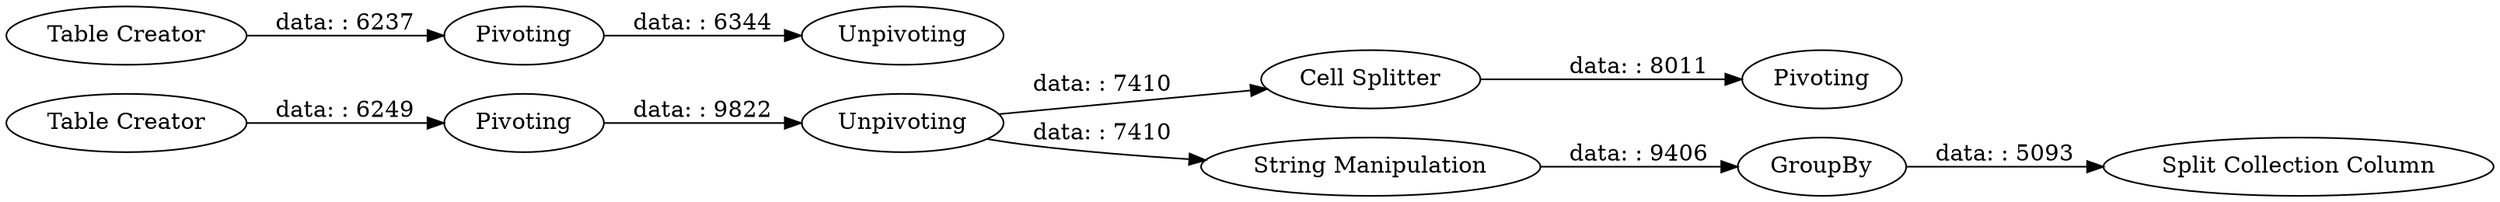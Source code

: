 digraph {
	"-6544639606026758325_271" [label="Cell Splitter"]
	"-6544639606026758325_267" [label=GroupBy]
	"-6544639606026758325_266" [label="String Manipulation"]
	"-6544639606026758325_263" [label=Unpivoting]
	"-6544639606026758325_265" [label=Pivoting]
	"-6544639606026758325_264" [label=Unpivoting]
	"-6544639606026758325_270" [label=Pivoting]
	"-6544639606026758325_261" [label="Table Creator"]
	"-6544639606026758325_268" [label="Split Collection Column"]
	"-6544639606026758325_269" [label="Table Creator"]
	"-6544639606026758325_262" [label=Pivoting]
	"-6544639606026758325_267" -> "-6544639606026758325_268" [label="data: : 5093"]
	"-6544639606026758325_271" -> "-6544639606026758325_270" [label="data: : 8011"]
	"-6544639606026758325_265" -> "-6544639606026758325_264" [label="data: : 6344"]
	"-6544639606026758325_261" -> "-6544639606026758325_265" [label="data: : 6237"]
	"-6544639606026758325_263" -> "-6544639606026758325_266" [label="data: : 7410"]
	"-6544639606026758325_269" -> "-6544639606026758325_262" [label="data: : 6249"]
	"-6544639606026758325_266" -> "-6544639606026758325_267" [label="data: : 9406"]
	"-6544639606026758325_262" -> "-6544639606026758325_263" [label="data: : 9822"]
	"-6544639606026758325_263" -> "-6544639606026758325_271" [label="data: : 7410"]
	rankdir=LR
}
